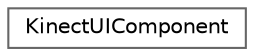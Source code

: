 digraph "Graphical Class Hierarchy"
{
 // LATEX_PDF_SIZE
  bgcolor="transparent";
  edge [fontname=Helvetica,fontsize=10,labelfontname=Helvetica,labelfontsize=10];
  node [fontname=Helvetica,fontsize=10,shape=box,height=0.2,width=0.4];
  rankdir="LR";
  Node0 [label="KinectUIComponent",height=0.2,width=0.4,color="grey40", fillcolor="white", style="filled",URL="$class_kinect_u_i_component.html",tooltip=" "];
}
